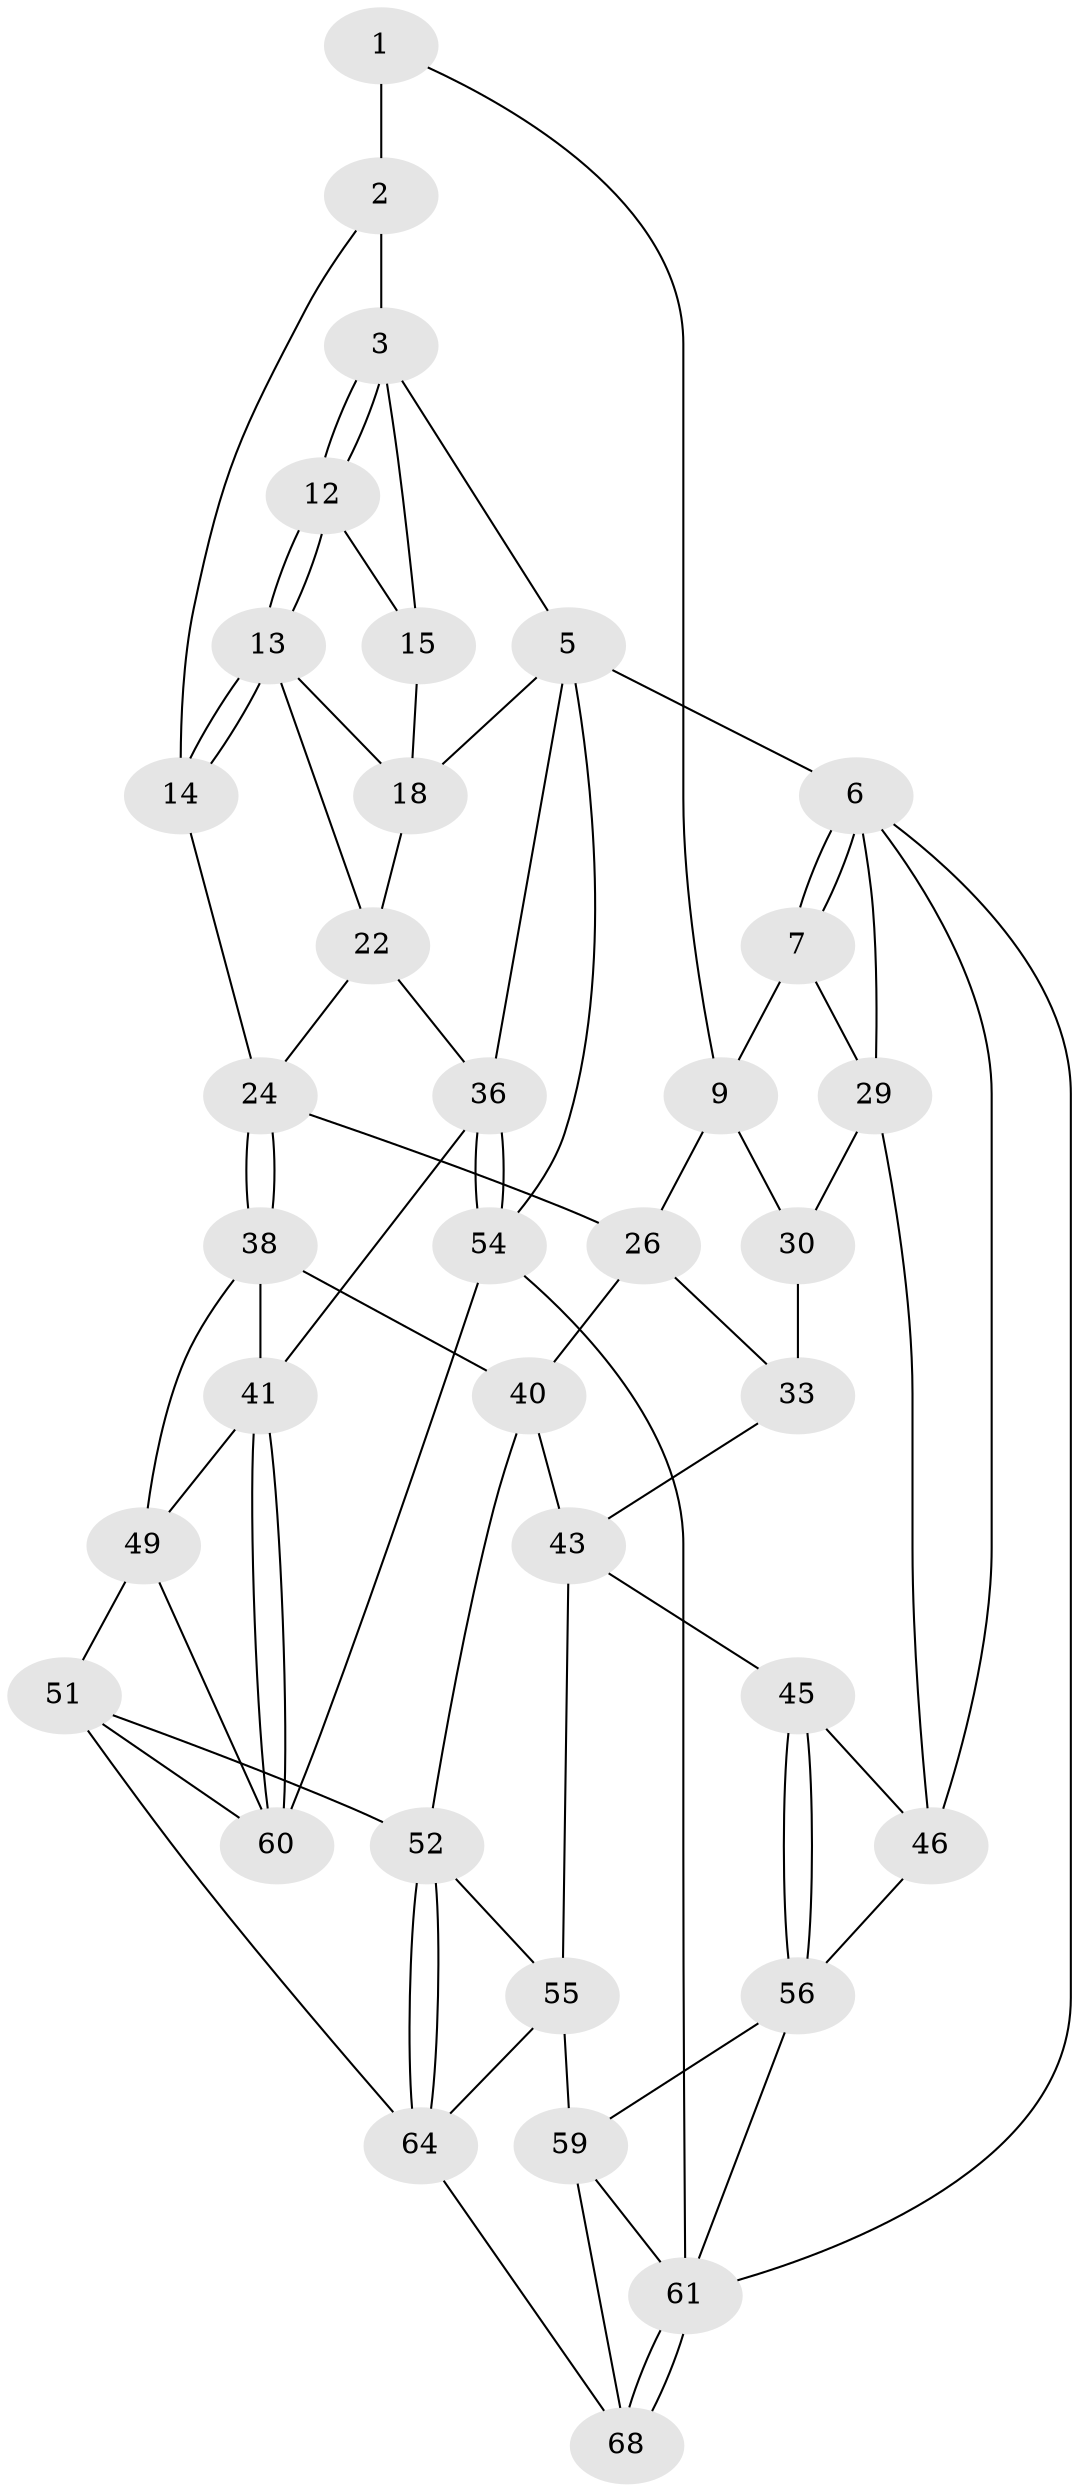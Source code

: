 // Generated by graph-tools (version 1.1) at 2025/24/03/03/25 07:24:35]
// undirected, 36 vertices, 78 edges
graph export_dot {
graph [start="1"]
  node [color=gray90,style=filled];
  1 [pos="+0.3428800381464773+0",super="+8"];
  2 [pos="+0.35723879940441616+0",super="+11"];
  3 [pos="+0.6925251648239774+0",super="+4"];
  5 [pos="+1+0",super="+17"];
  6 [pos="+0+0",super="+28"];
  7 [pos="+0.17921787647076384+0",super="+10"];
  9 [pos="+0.23473557393366523+0.25310627963194665",super="+27"];
  12 [pos="+0.6348893891965113+0.16112673808790504",super="+16"];
  13 [pos="+0.6056679254294475+0.21140470419115698",super="+21"];
  14 [pos="+0.5799053141842088+0.23603597541827"];
  15 [pos="+0.8437560315495439+0.10685838030588678",super="+20"];
  18 [pos="+0.9981533425374347+0.26912932535411993",super="+19"];
  22 [pos="+0.8457499910441858+0.40653972049900244",super="+23"];
  24 [pos="+0.8370739537840632+0.41757419738858925",super="+25"];
  26 [pos="+0.5522886902000356+0.36054575990729815",super="+34"];
  29 [pos="+0.00980871395061498+0.3069454648131198",super="+32"];
  30 [pos="+0.28152556189330497+0.3353559656827922",super="+31"];
  33 [pos="+0.33796855584937147+0.41274201556710566",super="+35"];
  36 [pos="+1+0.6926791958486165",super="+37"];
  38 [pos="+0.7449609410314465+0.527700423196268",super="+39"];
  40 [pos="+0.5370451071108069+0.4485650341077747",super="+47"];
  41 [pos="+0.9347953737843061+0.6626185226381366",super="+42"];
  43 [pos="+0.3858508017338557+0.5382037154569962",super="+44"];
  45 [pos="+0.17868596755817626+0.6423702787092163"];
  46 [pos="+0.16213333723842624+0.5908070662375947",super="+48"];
  49 [pos="+0.688920173470505+0.6800557434307595",super="+50"];
  51 [pos="+0.5631403605770943+0.7527201829766015",super="+65"];
  52 [pos="+0.5511500544766977+0.7523717312011377",super="+53"];
  54 [pos="+1+1"];
  55 [pos="+0.3725149029410409+0.7630917789390012",super="+58"];
  56 [pos="+0.07440464208612005+0.7849774619334936",super="+57"];
  59 [pos="+0.2933349627347104+0.8632741438135201",super="+67"];
  60 [pos="+0.7537998772418725+0.8575413851439931",super="+63"];
  61 [pos="+0+1",super="+62"];
  64 [pos="+0.4870938303781944+1",super="+66"];
  68 [pos="+0.22929509879379478+1"];
  1 -- 2 [weight=2];
  1 -- 9;
  2 -- 3;
  2 -- 14;
  3 -- 12;
  3 -- 12;
  3 -- 5;
  3 -- 15;
  5 -- 6;
  5 -- 54;
  5 -- 18;
  5 -- 36;
  6 -- 7;
  6 -- 7;
  6 -- 61;
  6 -- 46;
  6 -- 29;
  7 -- 9;
  7 -- 29;
  9 -- 26;
  9 -- 30;
  12 -- 13;
  12 -- 13;
  12 -- 15 [weight=2];
  13 -- 14;
  13 -- 14;
  13 -- 22;
  13 -- 18;
  14 -- 24;
  15 -- 18;
  18 -- 22;
  22 -- 24;
  22 -- 36;
  24 -- 38;
  24 -- 38;
  24 -- 26;
  26 -- 40;
  26 -- 33;
  29 -- 46;
  29 -- 30;
  30 -- 33 [weight=2];
  33 -- 43;
  36 -- 54;
  36 -- 54;
  36 -- 41;
  38 -- 41;
  38 -- 40;
  38 -- 49;
  40 -- 43;
  40 -- 52;
  41 -- 60;
  41 -- 60;
  41 -- 49;
  43 -- 45;
  43 -- 55;
  45 -- 46;
  45 -- 56;
  45 -- 56;
  46 -- 56;
  49 -- 51;
  49 -- 60;
  51 -- 52;
  51 -- 64;
  51 -- 60;
  52 -- 64;
  52 -- 64;
  52 -- 55;
  54 -- 61;
  54 -- 60;
  55 -- 64;
  55 -- 59;
  56 -- 59;
  56 -- 61;
  59 -- 68;
  59 -- 61;
  61 -- 68;
  61 -- 68;
  64 -- 68;
}
